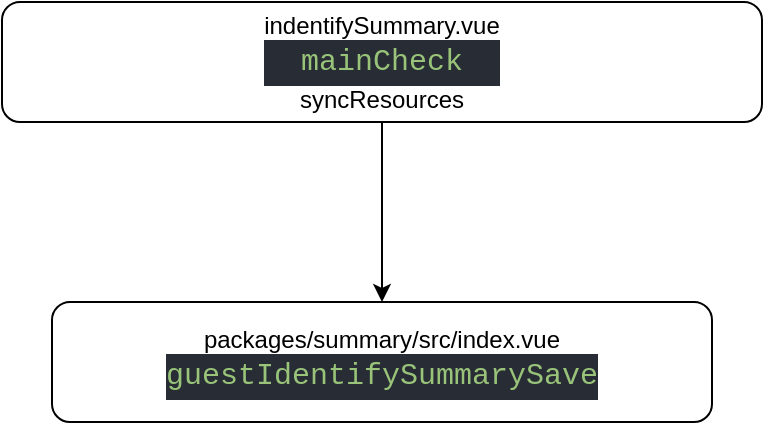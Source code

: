 <mxfile version="24.7.17">
  <diagram name="第 1 页" id="avJZLR5kbNmxugPJdJrf">
    <mxGraphModel dx="1432" dy="820" grid="1" gridSize="10" guides="1" tooltips="1" connect="1" arrows="1" fold="1" page="1" pageScale="1" pageWidth="827" pageHeight="1169" math="0" shadow="0">
      <root>
        <mxCell id="0" />
        <mxCell id="1" parent="0" />
        <mxCell id="NXeMc2x-BghYOdEo50SY-6" value="" style="edgeStyle=orthogonalEdgeStyle;rounded=0;orthogonalLoop=1;jettySize=auto;html=1;" edge="1" parent="1" source="NXeMc2x-BghYOdEo50SY-2" target="NXeMc2x-BghYOdEo50SY-5">
          <mxGeometry relative="1" as="geometry" />
        </mxCell>
        <mxCell id="NXeMc2x-BghYOdEo50SY-2" value="indentifySummary.vue&lt;br&gt;&lt;div style=&quot;color: rgb(187, 187, 187); background-color: rgb(40, 44, 52); font-family: cascadia-code, Menlo, Monaco, &amp;quot;Courier New&amp;quot;, monospace; font-size: 15px; line-height: 23px; white-space: pre;&quot;&gt;&lt;span style=&quot;color: #98c379;&quot;&gt;mainCheck&lt;/span&gt;&lt;/div&gt;syncResources" style="rounded=1;whiteSpace=wrap;html=1;" vertex="1" parent="1">
          <mxGeometry x="120" y="170" width="380" height="60" as="geometry" />
        </mxCell>
        <mxCell id="NXeMc2x-BghYOdEo50SY-5" value="packages/summary/src/index.vue&lt;br&gt;&lt;div style=&quot;color: rgb(187, 187, 187); background-color: rgb(40, 44, 52); font-family: cascadia-code, Menlo, Monaco, &amp;quot;Courier New&amp;quot;, monospace; font-size: 15px; line-height: 23px; white-space: pre;&quot;&gt;&lt;span style=&quot;color: #98c379;&quot;&gt;guestIdentifySummarySave&lt;/span&gt;&lt;/div&gt;" style="rounded=1;whiteSpace=wrap;html=1;" vertex="1" parent="1">
          <mxGeometry x="145" y="320" width="330" height="60" as="geometry" />
        </mxCell>
      </root>
    </mxGraphModel>
  </diagram>
</mxfile>
